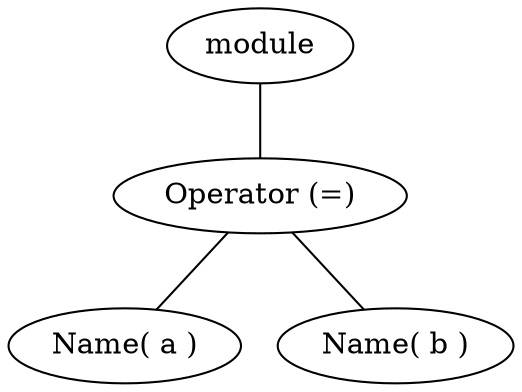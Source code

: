 Graph {
0[label="Name( a )"];
1[label="Name( b )"];
2--1; 2[label="Operator (=)"];
2--0;
module--2;
}
